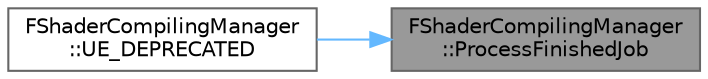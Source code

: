 digraph "FShaderCompilingManager::ProcessFinishedJob"
{
 // INTERACTIVE_SVG=YES
 // LATEX_PDF_SIZE
  bgcolor="transparent";
  edge [fontname=Helvetica,fontsize=10,labelfontname=Helvetica,labelfontsize=10];
  node [fontname=Helvetica,fontsize=10,shape=box,height=0.2,width=0.4];
  rankdir="RL";
  Node1 [id="Node000001",label="FShaderCompilingManager\l::ProcessFinishedJob",height=0.2,width=0.4,color="gray40", fillcolor="grey60", style="filled", fontcolor="black",tooltip="This is an entry point for all jobs that have finished the compilation."];
  Node1 -> Node2 [id="edge1_Node000001_Node000002",dir="back",color="steelblue1",style="solid",tooltip=" "];
  Node2 [id="Node000002",label="FShaderCompilingManager\l::UE_DEPRECATED",height=0.2,width=0.4,color="grey40", fillcolor="white", style="filled",URL="$d7/d06/classFShaderCompilingManager.html#ac156a10e0225220d4d4e1b2bfb4c6d35",tooltip=" "];
}
